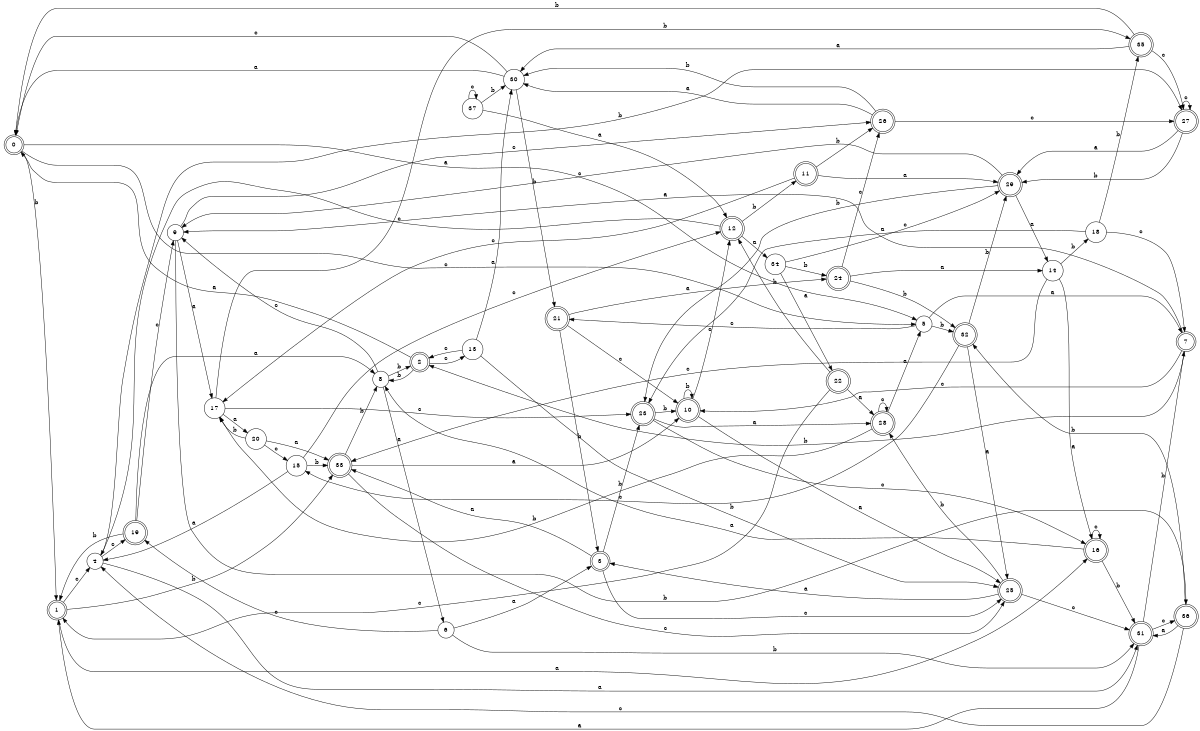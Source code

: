 digraph n31_6 {
__start0 [label="" shape="none"];

rankdir=LR;
size="8,5";

s0 [style="rounded,filled", color="black", fillcolor="white" shape="doublecircle", label="0"];
s1 [style="rounded,filled", color="black", fillcolor="white" shape="doublecircle", label="1"];
s2 [style="rounded,filled", color="black", fillcolor="white" shape="doublecircle", label="2"];
s3 [style="rounded,filled", color="black", fillcolor="white" shape="doublecircle", label="3"];
s4 [style="filled", color="black", fillcolor="white" shape="circle", label="4"];
s5 [style="filled", color="black", fillcolor="white" shape="circle", label="5"];
s6 [style="filled", color="black", fillcolor="white" shape="circle", label="6"];
s7 [style="rounded,filled", color="black", fillcolor="white" shape="doublecircle", label="7"];
s8 [style="filled", color="black", fillcolor="white" shape="circle", label="8"];
s9 [style="filled", color="black", fillcolor="white" shape="circle", label="9"];
s10 [style="rounded,filled", color="black", fillcolor="white" shape="doublecircle", label="10"];
s11 [style="rounded,filled", color="black", fillcolor="white" shape="doublecircle", label="11"];
s12 [style="rounded,filled", color="black", fillcolor="white" shape="doublecircle", label="12"];
s13 [style="filled", color="black", fillcolor="white" shape="circle", label="13"];
s14 [style="filled", color="black", fillcolor="white" shape="circle", label="14"];
s15 [style="filled", color="black", fillcolor="white" shape="circle", label="15"];
s16 [style="rounded,filled", color="black", fillcolor="white" shape="doublecircle", label="16"];
s17 [style="filled", color="black", fillcolor="white" shape="circle", label="17"];
s18 [style="filled", color="black", fillcolor="white" shape="circle", label="18"];
s19 [style="rounded,filled", color="black", fillcolor="white" shape="doublecircle", label="19"];
s20 [style="filled", color="black", fillcolor="white" shape="circle", label="20"];
s21 [style="rounded,filled", color="black", fillcolor="white" shape="doublecircle", label="21"];
s22 [style="rounded,filled", color="black", fillcolor="white" shape="doublecircle", label="22"];
s23 [style="rounded,filled", color="black", fillcolor="white" shape="doublecircle", label="23"];
s24 [style="rounded,filled", color="black", fillcolor="white" shape="doublecircle", label="24"];
s25 [style="rounded,filled", color="black", fillcolor="white" shape="doublecircle", label="25"];
s26 [style="rounded,filled", color="black", fillcolor="white" shape="doublecircle", label="26"];
s27 [style="rounded,filled", color="black", fillcolor="white" shape="doublecircle", label="27"];
s28 [style="rounded,filled", color="black", fillcolor="white" shape="doublecircle", label="28"];
s29 [style="rounded,filled", color="black", fillcolor="white" shape="doublecircle", label="29"];
s30 [style="filled", color="black", fillcolor="white" shape="circle", label="30"];
s31 [style="rounded,filled", color="black", fillcolor="white" shape="doublecircle", label="31"];
s32 [style="rounded,filled", color="black", fillcolor="white" shape="doublecircle", label="32"];
s33 [style="rounded,filled", color="black", fillcolor="white" shape="doublecircle", label="33"];
s34 [style="filled", color="black", fillcolor="white" shape="circle", label="34"];
s35 [style="rounded,filled", color="black", fillcolor="white" shape="doublecircle", label="35"];
s36 [style="rounded,filled", color="black", fillcolor="white" shape="doublecircle", label="36"];
s37 [style="filled", color="black", fillcolor="white" shape="circle", label="37"];
s0 -> s5 [label="a"];
s0 -> s1 [label="b"];
s0 -> s5 [label="c"];
s1 -> s16 [label="a"];
s1 -> s33 [label="b"];
s1 -> s4 [label="c"];
s2 -> s0 [label="a"];
s2 -> s8 [label="b"];
s2 -> s13 [label="c"];
s3 -> s33 [label="a"];
s3 -> s23 [label="b"];
s3 -> s25 [label="c"];
s4 -> s31 [label="a"];
s4 -> s27 [label="b"];
s4 -> s19 [label="c"];
s5 -> s7 [label="a"];
s5 -> s32 [label="b"];
s5 -> s21 [label="c"];
s6 -> s3 [label="a"];
s6 -> s31 [label="b"];
s6 -> s19 [label="c"];
s7 -> s9 [label="a"];
s7 -> s2 [label="b"];
s7 -> s10 [label="c"];
s8 -> s6 [label="a"];
s8 -> s2 [label="b"];
s8 -> s9 [label="c"];
s9 -> s17 [label="a"];
s9 -> s36 [label="b"];
s9 -> s26 [label="c"];
s10 -> s25 [label="a"];
s10 -> s10 [label="b"];
s10 -> s12 [label="c"];
s11 -> s29 [label="a"];
s11 -> s26 [label="b"];
s11 -> s17 [label="c"];
s12 -> s34 [label="a"];
s12 -> s11 [label="b"];
s12 -> s4 [label="c"];
s13 -> s30 [label="a"];
s13 -> s25 [label="b"];
s13 -> s2 [label="c"];
s14 -> s16 [label="a"];
s14 -> s18 [label="b"];
s14 -> s33 [label="c"];
s15 -> s4 [label="a"];
s15 -> s33 [label="b"];
s15 -> s12 [label="c"];
s16 -> s8 [label="a"];
s16 -> s31 [label="b"];
s16 -> s16 [label="c"];
s17 -> s20 [label="a"];
s17 -> s35 [label="b"];
s17 -> s23 [label="c"];
s18 -> s23 [label="a"];
s18 -> s35 [label="b"];
s18 -> s7 [label="c"];
s19 -> s8 [label="a"];
s19 -> s1 [label="b"];
s19 -> s9 [label="c"];
s20 -> s33 [label="a"];
s20 -> s17 [label="b"];
s20 -> s15 [label="c"];
s21 -> s24 [label="a"];
s21 -> s3 [label="b"];
s21 -> s10 [label="c"];
s22 -> s28 [label="a"];
s22 -> s12 [label="b"];
s22 -> s1 [label="c"];
s23 -> s28 [label="a"];
s23 -> s10 [label="b"];
s23 -> s16 [label="c"];
s24 -> s14 [label="a"];
s24 -> s32 [label="b"];
s24 -> s26 [label="c"];
s25 -> s3 [label="a"];
s25 -> s28 [label="b"];
s25 -> s31 [label="c"];
s26 -> s30 [label="a"];
s26 -> s30 [label="b"];
s26 -> s27 [label="c"];
s27 -> s29 [label="a"];
s27 -> s29 [label="b"];
s27 -> s27 [label="c"];
s28 -> s5 [label="a"];
s28 -> s17 [label="b"];
s28 -> s28 [label="c"];
s29 -> s14 [label="a"];
s29 -> s23 [label="b"];
s29 -> s9 [label="c"];
s30 -> s0 [label="a"];
s30 -> s21 [label="b"];
s30 -> s0 [label="c"];
s31 -> s1 [label="a"];
s31 -> s7 [label="b"];
s31 -> s36 [label="c"];
s32 -> s25 [label="a"];
s32 -> s29 [label="b"];
s32 -> s15 [label="c"];
s33 -> s10 [label="a"];
s33 -> s8 [label="b"];
s33 -> s25 [label="c"];
s34 -> s22 [label="a"];
s34 -> s24 [label="b"];
s34 -> s29 [label="c"];
s35 -> s30 [label="a"];
s35 -> s0 [label="b"];
s35 -> s27 [label="c"];
s36 -> s31 [label="a"];
s36 -> s32 [label="b"];
s36 -> s4 [label="c"];
s37 -> s12 [label="a"];
s37 -> s30 [label="b"];
s37 -> s37 [label="c"];

}